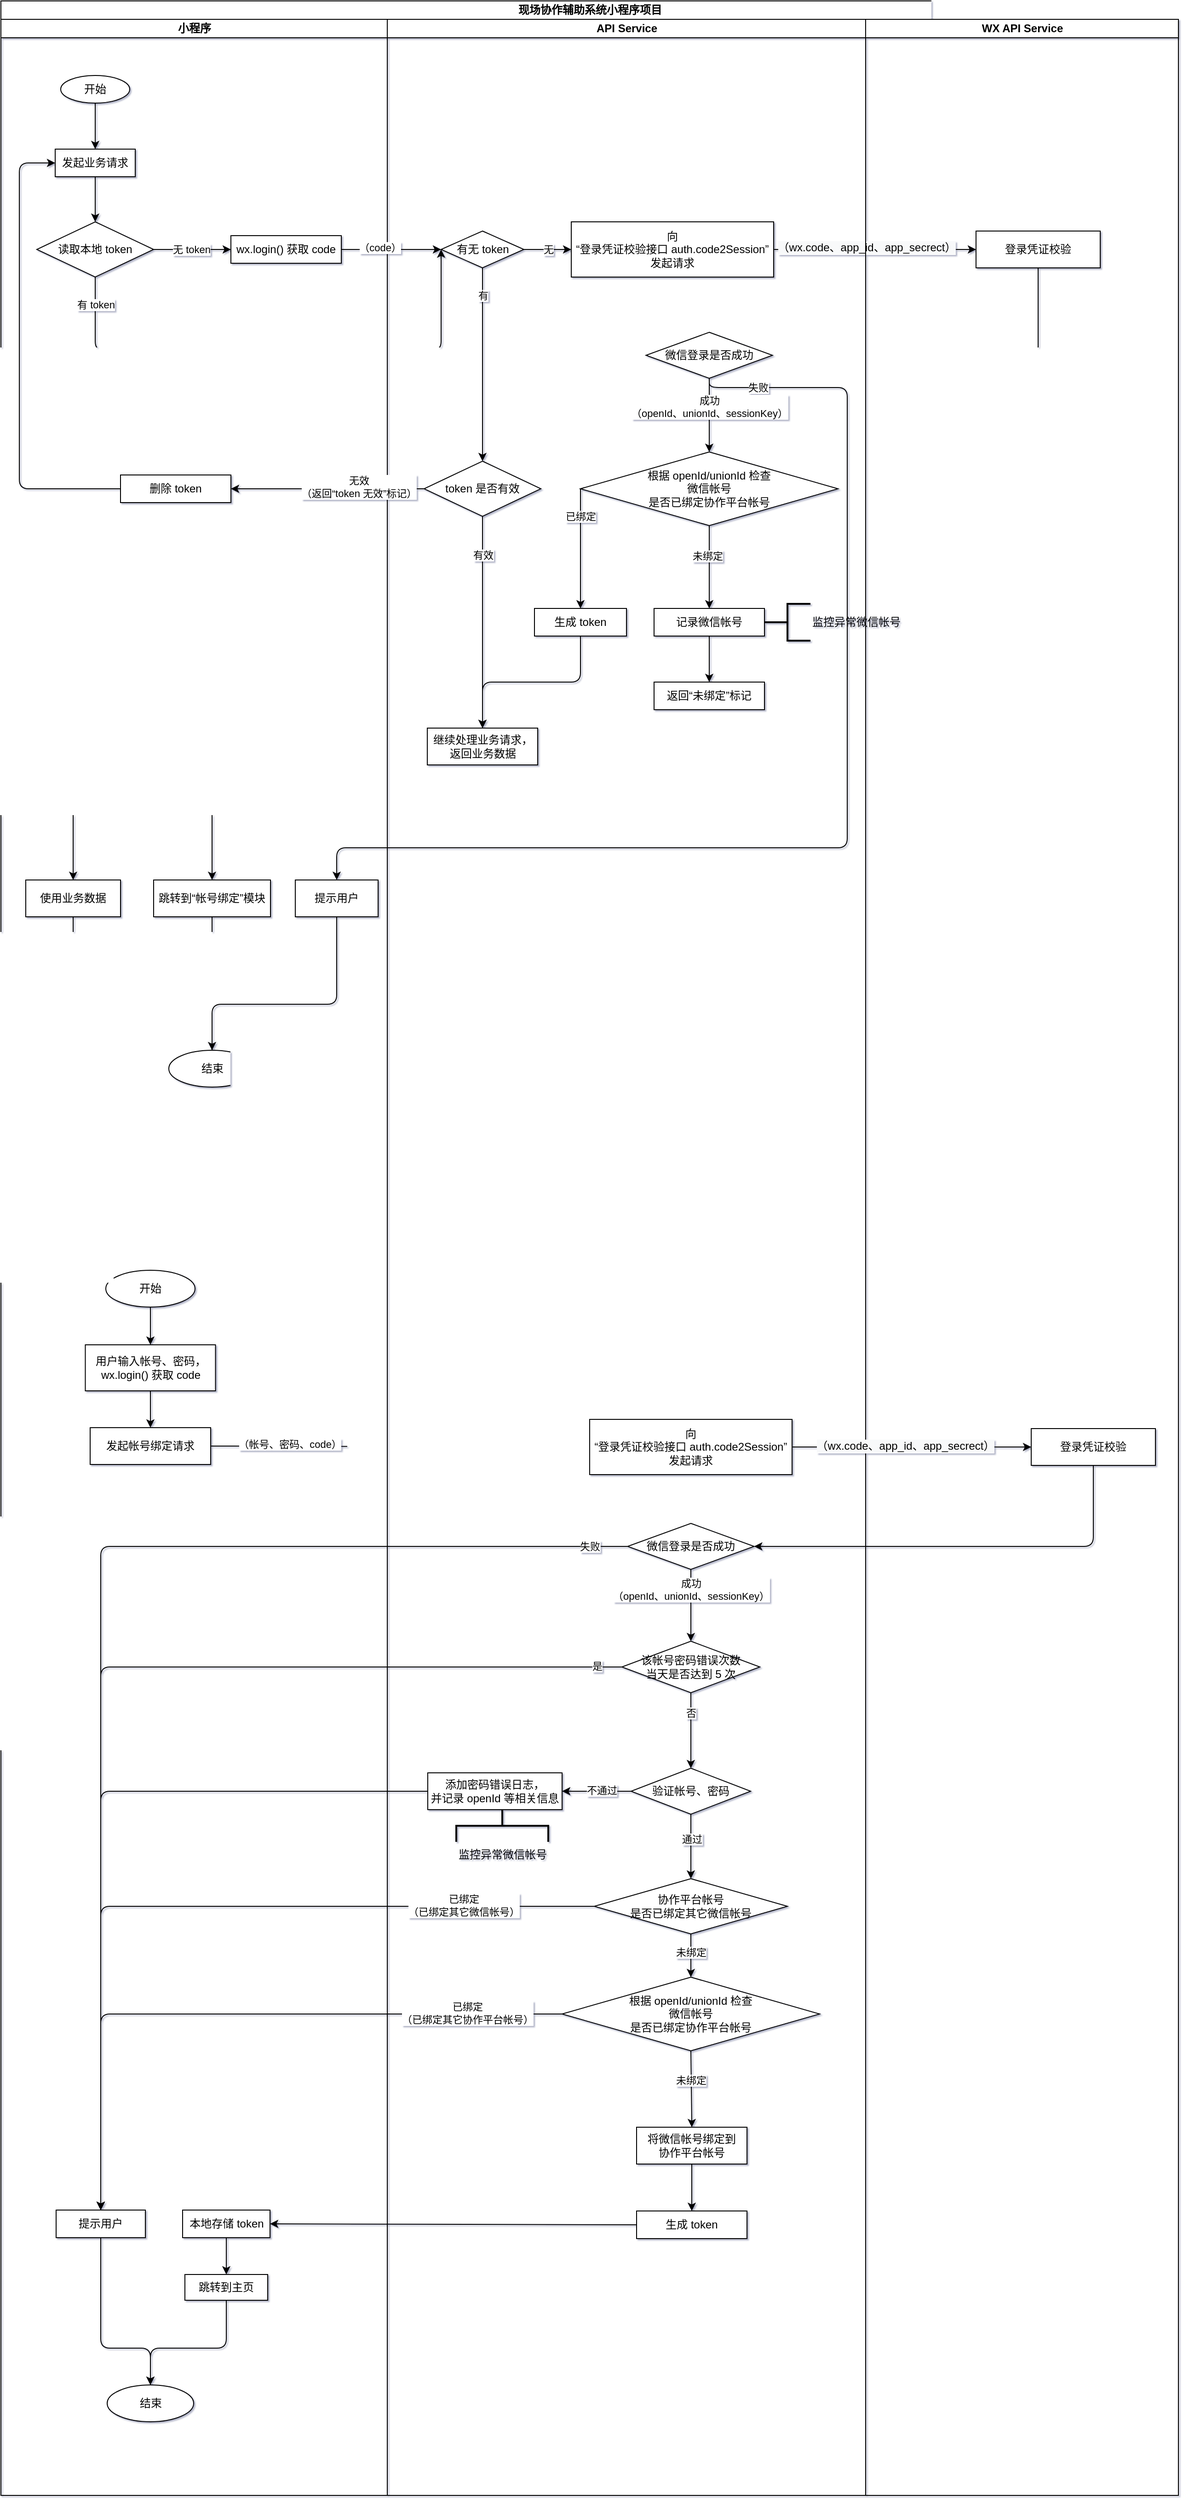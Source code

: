 <mxfile version="14.2.9" type="github">
  <diagram id="qEqpJyWe6qSXdvCc5dsq" name="Page-1">
    <mxGraphModel dx="1422" dy="4306" grid="1" gridSize="10" guides="1" tooltips="1" connect="1" arrows="1" fold="1" page="0" pageScale="1" pageWidth="827" pageHeight="1169" background="none" math="0" shadow="1">
      <root>
        <mxCell id="0" />
        <mxCell id="1" parent="0" />
        <mxCell id="2wgI4SQvjtzoddSb3Q2e-1" value="现场协作辅助系统小程序项目" style="swimlane;html=1;childLayout=stackLayout;resizeParent=1;resizeParentMax=0;startSize=20;" parent="1" vertex="1">
          <mxGeometry x="80" y="-3430" width="1280" height="2710" as="geometry">
            <mxRectangle x="70" y="40" width="60" height="20" as="alternateBounds" />
          </mxGeometry>
        </mxCell>
        <mxCell id="2wgI4SQvjtzoddSb3Q2e-2" style="edgeStyle=orthogonalEdgeStyle;orthogonalLoop=1;jettySize=auto;html=1;entryX=0;entryY=0.5;entryDx=0;entryDy=0;exitX=0.5;exitY=1;exitDx=0;exitDy=0;" parent="2wgI4SQvjtzoddSb3Q2e-1" source="2wgI4SQvjtzoddSb3Q2e-14" target="ABkDZTBkbwptnZ93a3-r-1" edge="1">
          <mxGeometry relative="1" as="geometry">
            <Array as="points">
              <mxPoint x="103" y="380" />
              <mxPoint x="479" y="380" />
            </Array>
          </mxGeometry>
        </mxCell>
        <mxCell id="2wgI4SQvjtzoddSb3Q2e-3" value="有 token" style="edgeLabel;html=1;align=center;verticalAlign=middle;resizable=0;points=[];" parent="2wgI4SQvjtzoddSb3Q2e-2" vertex="1" connectable="0">
          <mxGeometry x="-0.158" y="-2" relative="1" as="geometry">
            <mxPoint x="-158" y="-52" as="offset" />
          </mxGeometry>
        </mxCell>
        <mxCell id="2wgI4SQvjtzoddSb3Q2e-4" style="edgeStyle=orthogonalEdgeStyle;orthogonalLoop=1;jettySize=auto;html=1;exitX=1;exitY=0.5;exitDx=0;exitDy=0;entryX=0;entryY=0.5;entryDx=0;entryDy=0;" parent="2wgI4SQvjtzoddSb3Q2e-1" source="2wgI4SQvjtzoddSb3Q2e-48" target="2wgI4SQvjtzoddSb3Q2e-85" edge="1">
          <mxGeometry relative="1" as="geometry" />
        </mxCell>
        <mxCell id="2wgI4SQvjtzoddSb3Q2e-5" value="&lt;span style=&quot;font-size: 12px ; background-color: rgb(248 , 249 , 250)&quot;&gt;（wx.code、app_id、app_secrect）&lt;/span&gt;" style="edgeLabel;html=1;align=center;verticalAlign=middle;resizable=0;points=[];" parent="2wgI4SQvjtzoddSb3Q2e-4" vertex="1" connectable="0">
          <mxGeometry x="-0.256" y="-1" relative="1" as="geometry">
            <mxPoint x="19" y="-3" as="offset" />
          </mxGeometry>
        </mxCell>
        <mxCell id="2wgI4SQvjtzoddSb3Q2e-6" style="edgeStyle=orthogonalEdgeStyle;orthogonalLoop=1;jettySize=auto;html=1;exitX=0.5;exitY=1;exitDx=0;exitDy=0;entryX=1;entryY=0.5;entryDx=0;entryDy=0;" parent="2wgI4SQvjtzoddSb3Q2e-1" source="2wgI4SQvjtzoddSb3Q2e-85" target="2wgI4SQvjtzoddSb3Q2e-79" edge="1">
          <mxGeometry relative="1" as="geometry">
            <mxPoint x="580" y="530" as="targetPoint" />
          </mxGeometry>
        </mxCell>
        <mxCell id="2wgI4SQvjtzoddSb3Q2e-7" style="edgeStyle=orthogonalEdgeStyle;orthogonalLoop=1;jettySize=auto;html=1;exitX=0.5;exitY=1;exitDx=0;exitDy=0;entryX=0.5;entryY=0;entryDx=0;entryDy=0;" parent="2wgI4SQvjtzoddSb3Q2e-1" source="2wgI4SQvjtzoddSb3Q2e-54" target="2wgI4SQvjtzoddSb3Q2e-19" edge="1">
          <mxGeometry relative="1" as="geometry">
            <Array as="points">
              <mxPoint x="750" y="870" />
              <mxPoint x="210" y="870" />
            </Array>
          </mxGeometry>
        </mxCell>
        <mxCell id="2wgI4SQvjtzoddSb3Q2e-8" style="edgeStyle=orthogonalEdgeStyle;orthogonalLoop=1;jettySize=auto;html=1;exitX=0;exitY=0.5;exitDx=0;exitDy=0;entryX=0.5;entryY=0;entryDx=0;entryDy=0;" parent="2wgI4SQvjtzoddSb3Q2e-1" source="2wgI4SQvjtzoddSb3Q2e-57" target="2wgI4SQvjtzoddSb3Q2e-16" edge="1">
          <mxGeometry relative="1" as="geometry" />
        </mxCell>
        <mxCell id="2wgI4SQvjtzoddSb3Q2e-9" style="edgeStyle=orthogonalEdgeStyle;jumpStyle=arc;jumpSize=10;orthogonalLoop=1;jettySize=auto;html=1;exitX=1;exitY=0.5;exitDx=0;exitDy=0;shadow=0;endArrow=classic;endFill=1;entryX=0;entryY=0.5;entryDx=0;entryDy=0;" parent="2wgI4SQvjtzoddSb3Q2e-1" source="2wgI4SQvjtzoddSb3Q2e-24" target="2wgI4SQvjtzoddSb3Q2e-58" edge="1">
          <mxGeometry relative="1" as="geometry">
            <mxPoint x="500" y="1570" as="targetPoint" />
          </mxGeometry>
        </mxCell>
        <mxCell id="2wgI4SQvjtzoddSb3Q2e-10" value="（帐号、密码、code）" style="edgeLabel;html=1;align=center;verticalAlign=middle;resizable=0;points=[];" parent="2wgI4SQvjtzoddSb3Q2e-9" vertex="1" connectable="0">
          <mxGeometry x="-0.244" y="2" relative="1" as="geometry">
            <mxPoint x="-70" as="offset" />
          </mxGeometry>
        </mxCell>
        <mxCell id="2wgI4SQvjtzoddSb3Q2e-11" value="小程序" style="swimlane;html=1;startSize=20;" parent="2wgI4SQvjtzoddSb3Q2e-1" vertex="1">
          <mxGeometry y="20" width="420" height="2690" as="geometry" />
        </mxCell>
        <mxCell id="2wgI4SQvjtzoddSb3Q2e-12" style="edgeStyle=orthogonalEdgeStyle;orthogonalLoop=1;jettySize=auto;html=1;exitX=0.5;exitY=1;exitDx=0;exitDy=0;entryX=0.5;entryY=0;entryDx=0;entryDy=0;" parent="2wgI4SQvjtzoddSb3Q2e-11" source="2wgI4SQvjtzoddSb3Q2e-13" target="2wgI4SQvjtzoddSb3Q2e-21" edge="1">
          <mxGeometry relative="1" as="geometry" />
        </mxCell>
        <mxCell id="2wgI4SQvjtzoddSb3Q2e-13" value="开始" style="ellipse;whiteSpace=wrap;html=1;" parent="2wgI4SQvjtzoddSb3Q2e-11" vertex="1">
          <mxGeometry x="65" y="61" width="75" height="30" as="geometry" />
        </mxCell>
        <mxCell id="2wgI4SQvjtzoddSb3Q2e-14" value="读取本地&amp;nbsp;token" style="rhombus;whiteSpace=wrap;html=1;" parent="2wgI4SQvjtzoddSb3Q2e-11" vertex="1">
          <mxGeometry x="39" y="220" width="127" height="60" as="geometry" />
        </mxCell>
        <mxCell id="2wgI4SQvjtzoddSb3Q2e-15" style="edgeStyle=orthogonalEdgeStyle;jumpStyle=arc;orthogonalLoop=1;jettySize=auto;html=1;exitX=0.5;exitY=1;exitDx=0;exitDy=0;entryX=0.5;entryY=0;entryDx=0;entryDy=0;" parent="2wgI4SQvjtzoddSb3Q2e-11" source="2wgI4SQvjtzoddSb3Q2e-16" target="2wgI4SQvjtzoddSb3Q2e-17" edge="1">
          <mxGeometry relative="1" as="geometry">
            <Array as="points">
              <mxPoint x="79" y="1070" />
              <mxPoint x="230" y="1070" />
            </Array>
          </mxGeometry>
        </mxCell>
        <mxCell id="2wgI4SQvjtzoddSb3Q2e-16" value="使用业务数据" style="whiteSpace=wrap;html=1;" parent="2wgI4SQvjtzoddSb3Q2e-11" vertex="1">
          <mxGeometry x="27" y="935" width="103" height="40" as="geometry" />
        </mxCell>
        <mxCell id="2wgI4SQvjtzoddSb3Q2e-17" value="结束" style="ellipse;whiteSpace=wrap;html=1;" parent="2wgI4SQvjtzoddSb3Q2e-11" vertex="1">
          <mxGeometry x="182.5" y="1120" width="94" height="40" as="geometry" />
        </mxCell>
        <mxCell id="2wgI4SQvjtzoddSb3Q2e-18" style="edgeStyle=orthogonalEdgeStyle;jumpStyle=arc;orthogonalLoop=1;jettySize=auto;html=1;exitX=0.5;exitY=1;exitDx=0;exitDy=0;entryX=0.5;entryY=0;entryDx=0;entryDy=0;" parent="2wgI4SQvjtzoddSb3Q2e-11" source="2wgI4SQvjtzoddSb3Q2e-19" target="2wgI4SQvjtzoddSb3Q2e-17" edge="1">
          <mxGeometry relative="1" as="geometry" />
        </mxCell>
        <mxCell id="2wgI4SQvjtzoddSb3Q2e-19" value="跳转到“帐号绑定”模块" style="whiteSpace=wrap;html=1;" parent="2wgI4SQvjtzoddSb3Q2e-11" vertex="1">
          <mxGeometry x="166" y="935" width="127" height="40" as="geometry" />
        </mxCell>
        <mxCell id="2wgI4SQvjtzoddSb3Q2e-20" style="edgeStyle=orthogonalEdgeStyle;orthogonalLoop=1;jettySize=auto;html=1;exitX=0.5;exitY=1;exitDx=0;exitDy=0;entryX=0.5;entryY=0;entryDx=0;entryDy=0;" parent="2wgI4SQvjtzoddSb3Q2e-11" source="2wgI4SQvjtzoddSb3Q2e-21" target="2wgI4SQvjtzoddSb3Q2e-14" edge="1">
          <mxGeometry relative="1" as="geometry">
            <mxPoint x="102.5" y="150" as="targetPoint" />
          </mxGeometry>
        </mxCell>
        <mxCell id="2wgI4SQvjtzoddSb3Q2e-21" value="发起业务请求" style="whiteSpace=wrap;html=1;" parent="2wgI4SQvjtzoddSb3Q2e-11" vertex="1">
          <mxGeometry x="59" y="141" width="87" height="30" as="geometry" />
        </mxCell>
        <mxCell id="2wgI4SQvjtzoddSb3Q2e-22" style="edgeStyle=orthogonalEdgeStyle;jumpStyle=arc;jumpSize=10;orthogonalLoop=1;jettySize=auto;html=1;exitX=0.5;exitY=1;exitDx=0;exitDy=0;entryX=0.5;entryY=0;entryDx=0;entryDy=0;shadow=0;endArrow=classic;endFill=1;" parent="2wgI4SQvjtzoddSb3Q2e-11" source="2wgI4SQvjtzoddSb3Q2e-23" target="2wgI4SQvjtzoddSb3Q2e-26" edge="1">
          <mxGeometry relative="1" as="geometry" />
        </mxCell>
        <mxCell id="2wgI4SQvjtzoddSb3Q2e-23" value="开始" style="ellipse;whiteSpace=wrap;html=1;" parent="2wgI4SQvjtzoddSb3Q2e-11" vertex="1">
          <mxGeometry x="114" y="1359" width="97" height="40" as="geometry" />
        </mxCell>
        <mxCell id="2wgI4SQvjtzoddSb3Q2e-24" value="发起帐号绑定请求" style="whiteSpace=wrap;html=1;" parent="2wgI4SQvjtzoddSb3Q2e-11" vertex="1">
          <mxGeometry x="97" y="1530" width="131" height="40" as="geometry" />
        </mxCell>
        <mxCell id="2wgI4SQvjtzoddSb3Q2e-25" style="edgeStyle=orthogonalEdgeStyle;jumpStyle=arc;jumpSize=10;orthogonalLoop=1;jettySize=auto;html=1;exitX=0.5;exitY=1;exitDx=0;exitDy=0;entryX=0.5;entryY=0;entryDx=0;entryDy=0;shadow=0;endArrow=classic;endFill=1;" parent="2wgI4SQvjtzoddSb3Q2e-11" source="2wgI4SQvjtzoddSb3Q2e-26" target="2wgI4SQvjtzoddSb3Q2e-24" edge="1">
          <mxGeometry relative="1" as="geometry" />
        </mxCell>
        <mxCell id="2wgI4SQvjtzoddSb3Q2e-26" value="用户输入帐号、密码，&lt;br&gt;wx.login() 获取 code" style="whiteSpace=wrap;html=1;" parent="2wgI4SQvjtzoddSb3Q2e-11" vertex="1">
          <mxGeometry x="91.75" y="1440" width="141.5" height="50" as="geometry" />
        </mxCell>
        <mxCell id="2wgI4SQvjtzoddSb3Q2e-27" style="edgeStyle=orthogonalEdgeStyle;jumpStyle=arc;orthogonalLoop=1;jettySize=auto;html=1;exitX=0.5;exitY=1;exitDx=0;exitDy=0;entryX=0.5;entryY=0;entryDx=0;entryDy=0;" parent="2wgI4SQvjtzoddSb3Q2e-11" source="2wgI4SQvjtzoddSb3Q2e-28" target="2wgI4SQvjtzoddSb3Q2e-29" edge="1">
          <mxGeometry relative="1" as="geometry">
            <Array as="points">
              <mxPoint x="245" y="2530" />
              <mxPoint x="163" y="2530" />
            </Array>
          </mxGeometry>
        </mxCell>
        <mxCell id="2wgI4SQvjtzoddSb3Q2e-28" value="跳转到主页" style="whiteSpace=wrap;html=1;" parent="2wgI4SQvjtzoddSb3Q2e-11" vertex="1">
          <mxGeometry x="200" y="2450" width="90" height="28" as="geometry" />
        </mxCell>
        <mxCell id="2wgI4SQvjtzoddSb3Q2e-29" value="结束" style="ellipse;whiteSpace=wrap;html=1;" parent="2wgI4SQvjtzoddSb3Q2e-11" vertex="1">
          <mxGeometry x="115.5" y="2570" width="94" height="40" as="geometry" />
        </mxCell>
        <mxCell id="2wgI4SQvjtzoddSb3Q2e-30" style="edgeStyle=orthogonalEdgeStyle;jumpStyle=arc;jumpSize=10;orthogonalLoop=1;jettySize=auto;html=1;exitX=0.5;exitY=1;exitDx=0;exitDy=0;entryX=0.5;entryY=0;entryDx=0;entryDy=0;shadow=0;endArrow=classic;endFill=1;" parent="2wgI4SQvjtzoddSb3Q2e-11" source="2wgI4SQvjtzoddSb3Q2e-31" target="2wgI4SQvjtzoddSb3Q2e-29" edge="1">
          <mxGeometry relative="1" as="geometry">
            <Array as="points">
              <mxPoint x="109" y="2530" />
              <mxPoint x="163" y="2530" />
            </Array>
          </mxGeometry>
        </mxCell>
        <mxCell id="2wgI4SQvjtzoddSb3Q2e-31" value="提示用户" style="whiteSpace=wrap;html=1;" parent="2wgI4SQvjtzoddSb3Q2e-11" vertex="1">
          <mxGeometry x="60" y="2380" width="97" height="30" as="geometry" />
        </mxCell>
        <mxCell id="2wgI4SQvjtzoddSb3Q2e-32" value="wx.login() 获取 code" style="whiteSpace=wrap;html=1;" parent="2wgI4SQvjtzoddSb3Q2e-11" vertex="1">
          <mxGeometry x="250" y="235" width="120" height="30" as="geometry" />
        </mxCell>
        <mxCell id="2wgI4SQvjtzoddSb3Q2e-33" style="edgeStyle=orthogonalEdgeStyle;orthogonalLoop=1;jettySize=auto;html=1;entryX=0;entryY=0.5;entryDx=0;entryDy=0;exitX=1;exitY=0.5;exitDx=0;exitDy=0;" parent="2wgI4SQvjtzoddSb3Q2e-11" source="2wgI4SQvjtzoddSb3Q2e-14" target="2wgI4SQvjtzoddSb3Q2e-32" edge="1">
          <mxGeometry relative="1" as="geometry">
            <mxPoint x="166" y="215" as="targetPoint" />
            <mxPoint x="180" y="380" as="sourcePoint" />
          </mxGeometry>
        </mxCell>
        <mxCell id="2wgI4SQvjtzoddSb3Q2e-34" value="无 token&lt;br&gt;" style="edgeLabel;html=1;align=center;verticalAlign=middle;resizable=0;points=[];" parent="2wgI4SQvjtzoddSb3Q2e-33" vertex="1" connectable="0">
          <mxGeometry x="0.352" y="-2" relative="1" as="geometry">
            <mxPoint x="-16.5" y="-2" as="offset" />
          </mxGeometry>
        </mxCell>
        <mxCell id="2wgI4SQvjtzoddSb3Q2e-38" value="删除 token" style="whiteSpace=wrap;html=1;" parent="2wgI4SQvjtzoddSb3Q2e-11" vertex="1">
          <mxGeometry x="130" y="495" width="120" height="30" as="geometry" />
        </mxCell>
        <mxCell id="2wgI4SQvjtzoddSb3Q2e-39" style="edgeStyle=orthogonalEdgeStyle;jumpStyle=arc;orthogonalLoop=1;jettySize=auto;html=1;exitX=0.5;exitY=1;exitDx=0;exitDy=0;entryX=0.5;entryY=0;entryDx=0;entryDy=0;" parent="2wgI4SQvjtzoddSb3Q2e-11" source="2wgI4SQvjtzoddSb3Q2e-40" target="2wgI4SQvjtzoddSb3Q2e-17" edge="1">
          <mxGeometry relative="1" as="geometry">
            <Array as="points">
              <mxPoint x="365" y="1070" />
              <mxPoint x="230" y="1070" />
            </Array>
          </mxGeometry>
        </mxCell>
        <mxCell id="2wgI4SQvjtzoddSb3Q2e-40" value="提示用户" style="whiteSpace=wrap;html=1;" parent="2wgI4SQvjtzoddSb3Q2e-11" vertex="1">
          <mxGeometry x="320" y="935" width="90" height="40" as="geometry" />
        </mxCell>
        <mxCell id="2wgI4SQvjtzoddSb3Q2e-42" style="edgeStyle=orthogonalEdgeStyle;jumpStyle=arc;orthogonalLoop=1;jettySize=auto;html=1;exitX=0.5;exitY=1;exitDx=0;exitDy=0;entryX=0.5;entryY=0;entryDx=0;entryDy=0;" parent="2wgI4SQvjtzoddSb3Q2e-11" source="2wgI4SQvjtzoddSb3Q2e-43" target="2wgI4SQvjtzoddSb3Q2e-28" edge="1">
          <mxGeometry relative="1" as="geometry" />
        </mxCell>
        <mxCell id="2wgI4SQvjtzoddSb3Q2e-43" value="本地存储 token" style="whiteSpace=wrap;html=1;" parent="2wgI4SQvjtzoddSb3Q2e-11" vertex="1">
          <mxGeometry x="197.5" y="2380" width="95" height="30" as="geometry" />
        </mxCell>
        <mxCell id="2wgI4SQvjtzoddSb3Q2e-104" style="edgeStyle=orthogonalEdgeStyle;jumpStyle=arc;orthogonalLoop=1;jettySize=auto;html=1;exitX=0;exitY=0.5;exitDx=0;exitDy=0;entryX=0;entryY=0.5;entryDx=0;entryDy=0;" parent="2wgI4SQvjtzoddSb3Q2e-11" source="2wgI4SQvjtzoddSb3Q2e-38" target="2wgI4SQvjtzoddSb3Q2e-21" edge="1">
          <mxGeometry relative="1" as="geometry">
            <Array as="points">
              <mxPoint x="20" y="510" />
              <mxPoint x="20" y="156" />
            </Array>
            <mxPoint x="113.75" y="730" as="sourcePoint" />
          </mxGeometry>
        </mxCell>
        <mxCell id="2wgI4SQvjtzoddSb3Q2e-44" value="API Service" style="swimlane;html=1;startSize=20;" parent="2wgI4SQvjtzoddSb3Q2e-1" vertex="1">
          <mxGeometry x="420" y="20" width="520" height="2690" as="geometry" />
        </mxCell>
        <mxCell id="2wgI4SQvjtzoddSb3Q2e-45" style="edgeStyle=orthogonalEdgeStyle;jumpStyle=arc;orthogonalLoop=1;jettySize=auto;html=1;entryX=0.5;entryY=0;entryDx=0;entryDy=0;exitX=0.5;exitY=1;exitDx=0;exitDy=0;" parent="2wgI4SQvjtzoddSb3Q2e-44" source="2wgI4SQvjtzoddSb3Q2e-47" target="2wgI4SQvjtzoddSb3Q2e-57" edge="1">
          <mxGeometry relative="1" as="geometry">
            <mxPoint x="70" y="340" as="sourcePoint" />
          </mxGeometry>
        </mxCell>
        <mxCell id="2wgI4SQvjtzoddSb3Q2e-46" value="有效" style="edgeLabel;html=1;align=center;verticalAlign=middle;resizable=0;points=[];" parent="2wgI4SQvjtzoddSb3Q2e-45" vertex="1" connectable="0">
          <mxGeometry x="-0.96" y="1" relative="1" as="geometry">
            <mxPoint x="-1" y="37.65" as="offset" />
          </mxGeometry>
        </mxCell>
        <mxCell id="2wgI4SQvjtzoddSb3Q2e-47" value="token 是否有效" style="rhombus;whiteSpace=wrap;html=1;" parent="2wgI4SQvjtzoddSb3Q2e-44" vertex="1">
          <mxGeometry x="40" y="480" width="127" height="60" as="geometry" />
        </mxCell>
        <mxCell id="2wgI4SQvjtzoddSb3Q2e-48" value="向&lt;br&gt;“登录凭证校验接口 auth.code2Session”&lt;br&gt;发起请求" style="whiteSpace=wrap;html=1;" parent="2wgI4SQvjtzoddSb3Q2e-44" vertex="1">
          <mxGeometry x="200" y="220" width="220" height="60" as="geometry" />
        </mxCell>
        <mxCell id="2wgI4SQvjtzoddSb3Q2e-49" style="edgeStyle=orthogonalEdgeStyle;orthogonalLoop=1;jettySize=auto;html=1;exitX=0;exitY=0.5;exitDx=0;exitDy=0;entryX=0.5;entryY=0;entryDx=0;entryDy=0;" parent="2wgI4SQvjtzoddSb3Q2e-44" source="2wgI4SQvjtzoddSb3Q2e-53" target="2wgI4SQvjtzoddSb3Q2e-56" edge="1">
          <mxGeometry relative="1" as="geometry">
            <mxPoint x="90" y="600" as="targetPoint" />
            <Array as="points">
              <mxPoint x="210" y="620" />
              <mxPoint x="210" y="620" />
            </Array>
          </mxGeometry>
        </mxCell>
        <mxCell id="2wgI4SQvjtzoddSb3Q2e-50" value="已绑定" style="edgeLabel;html=1;align=center;verticalAlign=middle;resizable=0;points=[];" parent="2wgI4SQvjtzoddSb3Q2e-49" vertex="1" connectable="0">
          <mxGeometry x="0.173" y="-3" relative="1" as="geometry">
            <mxPoint x="3" y="-46" as="offset" />
          </mxGeometry>
        </mxCell>
        <mxCell id="2wgI4SQvjtzoddSb3Q2e-51" style="edgeStyle=orthogonalEdgeStyle;orthogonalLoop=1;jettySize=auto;html=1;exitX=0.5;exitY=1;exitDx=0;exitDy=0;entryX=0.5;entryY=0;entryDx=0;entryDy=0;" parent="2wgI4SQvjtzoddSb3Q2e-44" source="2wgI4SQvjtzoddSb3Q2e-53" target="2wgI4SQvjtzoddSb3Q2e-81" edge="1">
          <mxGeometry relative="1" as="geometry">
            <mxPoint x="350" y="640" as="targetPoint" />
          </mxGeometry>
        </mxCell>
        <mxCell id="2wgI4SQvjtzoddSb3Q2e-52" value="未绑定" style="edgeLabel;html=1;align=center;verticalAlign=middle;resizable=0;points=[];" parent="2wgI4SQvjtzoddSb3Q2e-51" vertex="1" connectable="0">
          <mxGeometry x="-0.267" y="-2" relative="1" as="geometry">
            <mxPoint as="offset" />
          </mxGeometry>
        </mxCell>
        <mxCell id="2wgI4SQvjtzoddSb3Q2e-53" value="&lt;span&gt;根据 openId/unionId 检查&lt;/span&gt;&lt;br&gt;&lt;span&gt;微信帐号&lt;/span&gt;&lt;br&gt;&lt;span&gt;是否已绑定协作平台帐号&lt;/span&gt;" style="rhombus;whiteSpace=wrap;html=1;" parent="2wgI4SQvjtzoddSb3Q2e-44" vertex="1">
          <mxGeometry x="210" y="470" width="280" height="80" as="geometry" />
        </mxCell>
        <mxCell id="2wgI4SQvjtzoddSb3Q2e-54" value="返回“未绑定”标记" style="whiteSpace=wrap;html=1;" parent="2wgI4SQvjtzoddSb3Q2e-44" vertex="1">
          <mxGeometry x="290" y="720" width="120" height="30" as="geometry" />
        </mxCell>
        <mxCell id="2wgI4SQvjtzoddSb3Q2e-55" style="edgeStyle=orthogonalEdgeStyle;orthogonalLoop=1;jettySize=auto;html=1;exitX=0.5;exitY=1;exitDx=0;exitDy=0;entryX=0.5;entryY=0;entryDx=0;entryDy=0;" parent="2wgI4SQvjtzoddSb3Q2e-44" source="2wgI4SQvjtzoddSb3Q2e-56" target="2wgI4SQvjtzoddSb3Q2e-57" edge="1">
          <mxGeometry relative="1" as="geometry" />
        </mxCell>
        <mxCell id="2wgI4SQvjtzoddSb3Q2e-56" value="生成 token" style="whiteSpace=wrap;html=1;" parent="2wgI4SQvjtzoddSb3Q2e-44" vertex="1">
          <mxGeometry x="160" y="640" width="100" height="30" as="geometry" />
        </mxCell>
        <mxCell id="2wgI4SQvjtzoddSb3Q2e-57" value="&lt;span&gt;继续处理业务请求，&lt;/span&gt;&lt;br&gt;&lt;span&gt;返回业务数据&lt;/span&gt;" style="whiteSpace=wrap;html=1;" parent="2wgI4SQvjtzoddSb3Q2e-44" vertex="1">
          <mxGeometry x="43.5" y="770" width="120" height="40" as="geometry" />
        </mxCell>
        <mxCell id="2wgI4SQvjtzoddSb3Q2e-58" value="向&lt;br&gt;“登录凭证校验接口 auth.code2Session”&lt;br&gt;发起请求" style="whiteSpace=wrap;html=1;" parent="2wgI4SQvjtzoddSb3Q2e-44" vertex="1">
          <mxGeometry x="220" y="1521" width="220" height="60" as="geometry" />
        </mxCell>
        <mxCell id="2wgI4SQvjtzoddSb3Q2e-59" style="edgeStyle=orthogonalEdgeStyle;jumpStyle=arc;jumpSize=10;orthogonalLoop=1;jettySize=auto;html=1;exitX=0.5;exitY=1;exitDx=0;exitDy=0;entryX=0.5;entryY=0;entryDx=0;entryDy=0;shadow=0;endArrow=classic;endFill=1;" parent="2wgI4SQvjtzoddSb3Q2e-44" source="2wgI4SQvjtzoddSb3Q2e-61" target="2wgI4SQvjtzoddSb3Q2e-63" edge="1">
          <mxGeometry relative="1" as="geometry" />
        </mxCell>
        <mxCell id="2wgI4SQvjtzoddSb3Q2e-60" value="未绑定" style="edgeLabel;html=1;align=center;verticalAlign=middle;resizable=0;points=[];" parent="2wgI4SQvjtzoddSb3Q2e-59" vertex="1" connectable="0">
          <mxGeometry x="-0.163" relative="1" as="geometry">
            <mxPoint y="-3" as="offset" />
          </mxGeometry>
        </mxCell>
        <mxCell id="2wgI4SQvjtzoddSb3Q2e-61" value="&lt;span&gt;根据 openId/unionId 检查&lt;/span&gt;&lt;br&gt;&lt;span&gt;微信帐号&lt;/span&gt;&lt;br&gt;&lt;span&gt;是否已绑定协作平台帐号&lt;/span&gt;" style="rhombus;whiteSpace=wrap;html=1;" parent="2wgI4SQvjtzoddSb3Q2e-44" vertex="1">
          <mxGeometry x="190" y="2127" width="280" height="80" as="geometry" />
        </mxCell>
        <mxCell id="2wgI4SQvjtzoddSb3Q2e-62" style="edgeStyle=orthogonalEdgeStyle;jumpStyle=arc;jumpSize=10;orthogonalLoop=1;jettySize=auto;html=1;exitX=0.5;exitY=1;exitDx=0;exitDy=0;entryX=0.5;entryY=0;entryDx=0;entryDy=0;shadow=0;endArrow=classic;endFill=1;" parent="2wgI4SQvjtzoddSb3Q2e-44" source="2wgI4SQvjtzoddSb3Q2e-63" target="2wgI4SQvjtzoddSb3Q2e-64" edge="1">
          <mxGeometry relative="1" as="geometry">
            <Array as="points">
              <mxPoint x="331" y="2330" />
              <mxPoint x="331" y="2330" />
            </Array>
          </mxGeometry>
        </mxCell>
        <mxCell id="2wgI4SQvjtzoddSb3Q2e-63" value="将微信帐号绑定到&lt;br&gt;协作平台帐号" style="whiteSpace=wrap;html=1;" parent="2wgI4SQvjtzoddSb3Q2e-44" vertex="1">
          <mxGeometry x="271" y="2290" width="120" height="40" as="geometry" />
        </mxCell>
        <mxCell id="2wgI4SQvjtzoddSb3Q2e-64" value="生成 token" style="whiteSpace=wrap;html=1;" parent="2wgI4SQvjtzoddSb3Q2e-44" vertex="1">
          <mxGeometry x="271" y="2381" width="120" height="30" as="geometry" />
        </mxCell>
        <mxCell id="2wgI4SQvjtzoddSb3Q2e-65" style="edgeStyle=orthogonalEdgeStyle;jumpStyle=arc;jumpSize=10;orthogonalLoop=1;jettySize=auto;html=1;exitX=0.5;exitY=1;exitDx=0;exitDy=0;shadow=0;endArrow=classic;endFill=1;" parent="2wgI4SQvjtzoddSb3Q2e-44" source="2wgI4SQvjtzoddSb3Q2e-71" target="2wgI4SQvjtzoddSb3Q2e-73" edge="1">
          <mxGeometry relative="1" as="geometry">
            <mxPoint x="330" y="1956" as="sourcePoint" />
          </mxGeometry>
        </mxCell>
        <mxCell id="2wgI4SQvjtzoddSb3Q2e-66" value="通过" style="edgeLabel;html=1;align=center;verticalAlign=middle;resizable=0;points=[];" parent="2wgI4SQvjtzoddSb3Q2e-65" vertex="1" connectable="0">
          <mxGeometry x="-0.222" y="1" relative="1" as="geometry">
            <mxPoint as="offset" />
          </mxGeometry>
        </mxCell>
        <mxCell id="2wgI4SQvjtzoddSb3Q2e-67" value="否" style="edgeStyle=orthogonalEdgeStyle;orthogonalLoop=1;jettySize=auto;html=1;exitX=0.5;exitY=1;exitDx=0;exitDy=0;entryX=0.5;entryY=0;entryDx=0;entryDy=0;" parent="2wgI4SQvjtzoddSb3Q2e-44" source="2wgI4SQvjtzoddSb3Q2e-68" target="2wgI4SQvjtzoddSb3Q2e-71" edge="1">
          <mxGeometry x="-0.463" relative="1" as="geometry">
            <mxPoint x="330" y="1818" as="sourcePoint" />
            <mxPoint x="330" y="1900" as="targetPoint" />
            <mxPoint as="offset" />
          </mxGeometry>
        </mxCell>
        <mxCell id="2wgI4SQvjtzoddSb3Q2e-68" value="该帐号密码错误次数&lt;br&gt;当天是否达到 5 次" style="rhombus;whiteSpace=wrap;html=1;" parent="2wgI4SQvjtzoddSb3Q2e-44" vertex="1">
          <mxGeometry x="255" y="1762" width="150" height="56" as="geometry" />
        </mxCell>
        <mxCell id="2wgI4SQvjtzoddSb3Q2e-69" style="edgeStyle=orthogonalEdgeStyle;jumpStyle=arc;orthogonalLoop=1;jettySize=auto;html=1;exitX=0;exitY=0.5;exitDx=0;exitDy=0;entryX=1;entryY=0.5;entryDx=0;entryDy=0;" parent="2wgI4SQvjtzoddSb3Q2e-44" source="2wgI4SQvjtzoddSb3Q2e-71" target="PpZlCCzMiIhiF1iXMbMz-3" edge="1">
          <mxGeometry relative="1" as="geometry">
            <mxPoint x="200" y="1925" as="targetPoint" />
          </mxGeometry>
        </mxCell>
        <mxCell id="2wgI4SQvjtzoddSb3Q2e-70" value="不通过" style="edgeLabel;html=1;align=center;verticalAlign=middle;resizable=0;points=[];" parent="2wgI4SQvjtzoddSb3Q2e-69" vertex="1" connectable="0">
          <mxGeometry x="-0.2" y="1" relative="1" as="geometry">
            <mxPoint x="-2" y="-2" as="offset" />
          </mxGeometry>
        </mxCell>
        <mxCell id="2wgI4SQvjtzoddSb3Q2e-71" value="验证帐号、密码" style="rhombus;whiteSpace=wrap;html=1;" parent="2wgI4SQvjtzoddSb3Q2e-44" vertex="1">
          <mxGeometry x="265" y="1900" width="130" height="50" as="geometry" />
        </mxCell>
        <mxCell id="PpZlCCzMiIhiF1iXMbMz-2" value="&lt;font face=&quot;helvetica&quot;&gt;未绑定&lt;br&gt;&lt;/font&gt;" style="edgeStyle=orthogonalEdgeStyle;rounded=1;orthogonalLoop=1;jettySize=auto;html=1;exitX=0.5;exitY=1;exitDx=0;exitDy=0;entryX=0.5;entryY=0;entryDx=0;entryDy=0;" parent="2wgI4SQvjtzoddSb3Q2e-44" source="2wgI4SQvjtzoddSb3Q2e-73" target="2wgI4SQvjtzoddSb3Q2e-61" edge="1">
          <mxGeometry x="-0.149" relative="1" as="geometry">
            <mxPoint as="offset" />
          </mxGeometry>
        </mxCell>
        <mxCell id="2wgI4SQvjtzoddSb3Q2e-73" value="&lt;span&gt;协作平台帐号&lt;br&gt;是否已绑定其它微信帐号&lt;/span&gt;" style="rhombus;whiteSpace=wrap;html=1;" parent="2wgI4SQvjtzoddSb3Q2e-44" vertex="1">
          <mxGeometry x="225" y="2020" width="210" height="60" as="geometry" />
        </mxCell>
        <mxCell id="2wgI4SQvjtzoddSb3Q2e-74" style="edgeStyle=orthogonalEdgeStyle;orthogonalLoop=1;jettySize=auto;html=1;exitX=0.5;exitY=1;exitDx=0;exitDy=0;entryX=0.5;entryY=0;entryDx=0;entryDy=0;" parent="2wgI4SQvjtzoddSb3Q2e-44" source="2wgI4SQvjtzoddSb3Q2e-76" target="2wgI4SQvjtzoddSb3Q2e-68" edge="1">
          <mxGeometry relative="1" as="geometry">
            <mxPoint x="350" y="1744" as="targetPoint" />
          </mxGeometry>
        </mxCell>
        <mxCell id="2wgI4SQvjtzoddSb3Q2e-75" value="成功&lt;br&gt;（openId、unionId、sessionKey）" style="edgeLabel;html=1;align=center;verticalAlign=middle;resizable=0;points=[];" parent="2wgI4SQvjtzoddSb3Q2e-74" vertex="1" connectable="0">
          <mxGeometry x="-0.433" relative="1" as="geometry">
            <mxPoint as="offset" />
          </mxGeometry>
        </mxCell>
        <mxCell id="2wgI4SQvjtzoddSb3Q2e-76" value="微信登录是否成功" style="rhombus;whiteSpace=wrap;html=1;" parent="2wgI4SQvjtzoddSb3Q2e-44" vertex="1">
          <mxGeometry x="261.25" y="1634" width="137.5" height="50" as="geometry" />
        </mxCell>
        <mxCell id="2wgI4SQvjtzoddSb3Q2e-77" style="edgeStyle=orthogonalEdgeStyle;jumpStyle=arc;orthogonalLoop=1;jettySize=auto;html=1;exitX=0.5;exitY=1;exitDx=0;exitDy=0;entryX=0.5;entryY=0;entryDx=0;entryDy=0;" parent="2wgI4SQvjtzoddSb3Q2e-44" source="2wgI4SQvjtzoddSb3Q2e-79" target="2wgI4SQvjtzoddSb3Q2e-53" edge="1">
          <mxGeometry relative="1" as="geometry" />
        </mxCell>
        <mxCell id="2wgI4SQvjtzoddSb3Q2e-78" value="成功&lt;br&gt;（openId、unionId、sessionKey）" style="edgeLabel;html=1;align=center;verticalAlign=middle;resizable=0;points=[];" parent="2wgI4SQvjtzoddSb3Q2e-77" vertex="1" connectable="0">
          <mxGeometry x="-0.36" relative="1" as="geometry">
            <mxPoint y="5" as="offset" />
          </mxGeometry>
        </mxCell>
        <mxCell id="2wgI4SQvjtzoddSb3Q2e-79" value="微信登录是否成功" style="rhombus;whiteSpace=wrap;html=1;" parent="2wgI4SQvjtzoddSb3Q2e-44" vertex="1">
          <mxGeometry x="281.25" y="340" width="137.5" height="50" as="geometry" />
        </mxCell>
        <mxCell id="2wgI4SQvjtzoddSb3Q2e-80" style="edgeStyle=orthogonalEdgeStyle;jumpStyle=arc;orthogonalLoop=1;jettySize=auto;html=1;exitX=0.5;exitY=1;exitDx=0;exitDy=0;" parent="2wgI4SQvjtzoddSb3Q2e-44" source="2wgI4SQvjtzoddSb3Q2e-81" target="2wgI4SQvjtzoddSb3Q2e-54" edge="1">
          <mxGeometry relative="1" as="geometry" />
        </mxCell>
        <mxCell id="2wgI4SQvjtzoddSb3Q2e-81" value="记录微信帐号" style="whiteSpace=wrap;html=1;" parent="2wgI4SQvjtzoddSb3Q2e-44" vertex="1">
          <mxGeometry x="290" y="640" width="120" height="30" as="geometry" />
        </mxCell>
        <mxCell id="2wgI4SQvjtzoddSb3Q2e-82" value="监控异常微信帐号" style="strokeWidth=2;html=1;shape=mxgraph.flowchart.annotation_2;align=left;labelPosition=right;pointerEvents=1;" parent="2wgI4SQvjtzoddSb3Q2e-44" vertex="1">
          <mxGeometry x="410" y="635" width="50" height="40" as="geometry" />
        </mxCell>
        <mxCell id="PpZlCCzMiIhiF1iXMbMz-3" value="添加密码错误日志，&lt;br&gt;并记录 openId 等相关信息" style="rounded=0;whiteSpace=wrap;html=1;" parent="2wgI4SQvjtzoddSb3Q2e-44" vertex="1">
          <mxGeometry x="44" y="1905" width="146" height="40" as="geometry" />
        </mxCell>
        <mxCell id="PpZlCCzMiIhiF1iXMbMz-4" value="&lt;div style=&quot;&quot;&gt;&lt;span&gt;监控异常微信帐号&lt;/span&gt;&lt;br&gt;&lt;/div&gt;" style="strokeWidth=2;html=1;shape=mxgraph.flowchart.annotation_2;align=center;labelPosition=center;pointerEvents=1;direction=south;verticalLabelPosition=bottom;verticalAlign=top;" parent="2wgI4SQvjtzoddSb3Q2e-44" vertex="1">
          <mxGeometry x="75" y="1945" width="100" height="35" as="geometry" />
        </mxCell>
        <mxCell id="ABkDZTBkbwptnZ93a3-r-2" value="无" style="edgeStyle=orthogonalEdgeStyle;rounded=0;orthogonalLoop=1;jettySize=auto;html=1;exitX=1;exitY=0.5;exitDx=0;exitDy=0;entryX=0;entryY=0.5;entryDx=0;entryDy=0;" edge="1" parent="2wgI4SQvjtzoddSb3Q2e-44" source="ABkDZTBkbwptnZ93a3-r-1" target="2wgI4SQvjtzoddSb3Q2e-48">
          <mxGeometry relative="1" as="geometry" />
        </mxCell>
        <mxCell id="ABkDZTBkbwptnZ93a3-r-3" value="有" style="edgeStyle=orthogonalEdgeStyle;rounded=0;orthogonalLoop=1;jettySize=auto;html=1;exitX=0.5;exitY=1;exitDx=0;exitDy=0;" edge="1" parent="2wgI4SQvjtzoddSb3Q2e-44" source="ABkDZTBkbwptnZ93a3-r-1" target="2wgI4SQvjtzoddSb3Q2e-47">
          <mxGeometry x="-0.714" relative="1" as="geometry">
            <mxPoint as="offset" />
          </mxGeometry>
        </mxCell>
        <mxCell id="ABkDZTBkbwptnZ93a3-r-1" value="有无 token" style="rhombus;whiteSpace=wrap;html=1;" vertex="1" parent="2wgI4SQvjtzoddSb3Q2e-44">
          <mxGeometry x="58.5" y="230" width="90" height="40" as="geometry" />
        </mxCell>
        <mxCell id="2wgI4SQvjtzoddSb3Q2e-84" value="WX API Service" style="swimlane;html=1;startSize=20;" parent="2wgI4SQvjtzoddSb3Q2e-1" vertex="1">
          <mxGeometry x="940" y="20" width="340" height="2690" as="geometry" />
        </mxCell>
        <mxCell id="2wgI4SQvjtzoddSb3Q2e-85" value="登录凭证校验" style="whiteSpace=wrap;html=1;" parent="2wgI4SQvjtzoddSb3Q2e-84" vertex="1">
          <mxGeometry x="120" y="230" width="135" height="40" as="geometry" />
        </mxCell>
        <mxCell id="2wgI4SQvjtzoddSb3Q2e-86" value="登录凭证校验" style="whiteSpace=wrap;html=1;" parent="2wgI4SQvjtzoddSb3Q2e-84" vertex="1">
          <mxGeometry x="180" y="1531" width="135" height="40" as="geometry" />
        </mxCell>
        <mxCell id="2wgI4SQvjtzoddSb3Q2e-87" style="edgeStyle=orthogonalEdgeStyle;jumpStyle=arc;jumpSize=10;orthogonalLoop=1;jettySize=auto;html=1;exitX=1;exitY=0.5;exitDx=0;exitDy=0;entryX=0;entryY=0.5;entryDx=0;entryDy=0;shadow=0;endArrow=classic;endFill=1;" parent="2wgI4SQvjtzoddSb3Q2e-1" source="2wgI4SQvjtzoddSb3Q2e-58" target="2wgI4SQvjtzoddSb3Q2e-86" edge="1">
          <mxGeometry relative="1" as="geometry" />
        </mxCell>
        <mxCell id="2wgI4SQvjtzoddSb3Q2e-88" value="&lt;span style=&quot;font-size: 12px ; background-color: rgb(248 , 249 , 250)&quot;&gt;（wx.code、app_id、app_secrect）&lt;/span&gt;" style="edgeLabel;html=1;align=center;verticalAlign=middle;resizable=0;points=[];" parent="2wgI4SQvjtzoddSb3Q2e-87" vertex="1" connectable="0">
          <mxGeometry x="-0.288" y="1" relative="1" as="geometry">
            <mxPoint x="30" as="offset" />
          </mxGeometry>
        </mxCell>
        <mxCell id="2wgI4SQvjtzoddSb3Q2e-89" style="edgeStyle=orthogonalEdgeStyle;jumpStyle=arc;jumpSize=10;orthogonalLoop=1;jettySize=auto;html=1;exitX=0.5;exitY=1;exitDx=0;exitDy=0;shadow=0;endArrow=classic;endFill=1;entryX=1;entryY=0.5;entryDx=0;entryDy=0;" parent="2wgI4SQvjtzoddSb3Q2e-1" source="2wgI4SQvjtzoddSb3Q2e-86" target="2wgI4SQvjtzoddSb3Q2e-76" edge="1">
          <mxGeometry relative="1" as="geometry">
            <mxPoint x="900" y="1804" as="targetPoint" />
          </mxGeometry>
        </mxCell>
        <mxCell id="2wgI4SQvjtzoddSb3Q2e-90" style="edgeStyle=orthogonalEdgeStyle;jumpStyle=arc;jumpSize=10;orthogonalLoop=1;jettySize=auto;html=1;exitX=0;exitY=0.5;exitDx=0;exitDy=0;entryX=1;entryY=0.5;entryDx=0;entryDy=0;shadow=0;endArrow=classic;endFill=1;" parent="2wgI4SQvjtzoddSb3Q2e-1" source="2wgI4SQvjtzoddSb3Q2e-64" target="2wgI4SQvjtzoddSb3Q2e-43" edge="1">
          <mxGeometry relative="1" as="geometry" />
        </mxCell>
        <mxCell id="2wgI4SQvjtzoddSb3Q2e-91" style="edgeStyle=orthogonalEdgeStyle;jumpStyle=arc;jumpSize=10;orthogonalLoop=1;jettySize=auto;html=1;shadow=0;endArrow=classic;endFill=1;entryX=0.5;entryY=0;entryDx=0;entryDy=0;exitX=0;exitY=0.5;exitDx=0;exitDy=0;" parent="2wgI4SQvjtzoddSb3Q2e-1" source="PpZlCCzMiIhiF1iXMbMz-3" target="2wgI4SQvjtzoddSb3Q2e-31" edge="1">
          <mxGeometry relative="1" as="geometry">
            <mxPoint x="440" y="1945" as="sourcePoint" />
            <mxPoint x="30" y="2160" as="targetPoint" />
            <Array as="points">
              <mxPoint x="109" y="1945" />
            </Array>
          </mxGeometry>
        </mxCell>
        <mxCell id="2wgI4SQvjtzoddSb3Q2e-92" style="edgeStyle=orthogonalEdgeStyle;orthogonalLoop=1;jettySize=auto;html=1;exitX=1;exitY=0.5;exitDx=0;exitDy=0;entryX=0;entryY=0.5;entryDx=0;entryDy=0;" parent="2wgI4SQvjtzoddSb3Q2e-1" source="2wgI4SQvjtzoddSb3Q2e-32" target="ABkDZTBkbwptnZ93a3-r-1" edge="1">
          <mxGeometry relative="1" as="geometry" />
        </mxCell>
        <mxCell id="2wgI4SQvjtzoddSb3Q2e-93" value="（code）" style="edgeLabel;html=1;align=center;verticalAlign=middle;resizable=0;points=[];" parent="2wgI4SQvjtzoddSb3Q2e-92" vertex="1" connectable="0">
          <mxGeometry x="-0.236" y="2" relative="1" as="geometry">
            <mxPoint as="offset" />
          </mxGeometry>
        </mxCell>
        <mxCell id="2wgI4SQvjtzoddSb3Q2e-94" style="edgeStyle=orthogonalEdgeStyle;orthogonalLoop=1;jettySize=auto;html=1;entryX=0.5;entryY=0;entryDx=0;entryDy=0;exitX=0;exitY=0.5;exitDx=0;exitDy=0;" parent="2wgI4SQvjtzoddSb3Q2e-1" source="2wgI4SQvjtzoddSb3Q2e-68" target="2wgI4SQvjtzoddSb3Q2e-31" edge="1">
          <mxGeometry relative="1" as="geometry">
            <mxPoint x="730" y="1838" as="sourcePoint" />
          </mxGeometry>
        </mxCell>
        <mxCell id="2wgI4SQvjtzoddSb3Q2e-95" value="是" style="edgeLabel;html=1;align=center;verticalAlign=middle;resizable=0;points=[];" parent="2wgI4SQvjtzoddSb3Q2e-94" vertex="1" connectable="0">
          <mxGeometry x="-0.901" y="-1" relative="1" as="geometry">
            <mxPoint x="30" as="offset" />
          </mxGeometry>
        </mxCell>
        <mxCell id="2wgI4SQvjtzoddSb3Q2e-96" style="edgeStyle=orthogonalEdgeStyle;orthogonalLoop=1;jettySize=auto;html=1;exitX=0;exitY=0.5;exitDx=0;exitDy=0;entryX=0.5;entryY=0;entryDx=0;entryDy=0;" parent="2wgI4SQvjtzoddSb3Q2e-1" source="2wgI4SQvjtzoddSb3Q2e-73" target="2wgI4SQvjtzoddSb3Q2e-31" edge="1">
          <mxGeometry relative="1" as="geometry" />
        </mxCell>
        <mxCell id="2wgI4SQvjtzoddSb3Q2e-97" value="已绑定&lt;br&gt;（已绑定其它微信帐号）" style="edgeLabel;html=1;align=center;verticalAlign=middle;resizable=0;points=[];" parent="2wgI4SQvjtzoddSb3Q2e-96" vertex="1" connectable="0">
          <mxGeometry x="-0.936" y="1" relative="1" as="geometry">
            <mxPoint x="-115" y="-2" as="offset" />
          </mxGeometry>
        </mxCell>
        <mxCell id="2wgI4SQvjtzoddSb3Q2e-98" value="" style="edgeStyle=orthogonalEdgeStyle;jumpStyle=arc;jumpSize=10;orthogonalLoop=1;jettySize=auto;html=1;exitX=0;exitY=0.5;exitDx=0;exitDy=0;shadow=0;endArrow=classic;endFill=1;entryX=0.5;entryY=0;entryDx=0;entryDy=0;" parent="2wgI4SQvjtzoddSb3Q2e-1" source="2wgI4SQvjtzoddSb3Q2e-61" target="2wgI4SQvjtzoddSb3Q2e-31" edge="1">
          <mxGeometry relative="1" as="geometry">
            <mxPoint x="411" y="2297" as="targetPoint" />
            <Array as="points">
              <mxPoint x="109" y="2187" />
            </Array>
          </mxGeometry>
        </mxCell>
        <mxCell id="PpZlCCzMiIhiF1iXMbMz-1" value="已绑定&lt;br&gt;（已绑定其它协作平台帐号）" style="edgeLabel;html=1;align=center;verticalAlign=middle;resizable=0;points=[];" parent="2wgI4SQvjtzoddSb3Q2e-98" vertex="1" connectable="0">
          <mxGeometry x="-0.72" y="-1" relative="1" as="geometry">
            <mxPoint x="-3" as="offset" />
          </mxGeometry>
        </mxCell>
        <mxCell id="2wgI4SQvjtzoddSb3Q2e-100" value="失败" style="edgeStyle=orthogonalEdgeStyle;orthogonalLoop=1;jettySize=auto;html=1;entryX=0.5;entryY=0;entryDx=0;entryDy=0;rounded=1;exitX=0;exitY=0.5;exitDx=0;exitDy=0;" parent="2wgI4SQvjtzoddSb3Q2e-1" source="2wgI4SQvjtzoddSb3Q2e-76" target="2wgI4SQvjtzoddSb3Q2e-31" edge="1">
          <mxGeometry x="-0.936" relative="1" as="geometry">
            <mxPoint x="590" y="1680" as="sourcePoint" />
            <mxPoint as="offset" />
          </mxGeometry>
        </mxCell>
        <mxCell id="2wgI4SQvjtzoddSb3Q2e-102" style="edgeStyle=orthogonalEdgeStyle;jumpStyle=arc;orthogonalLoop=1;jettySize=auto;html=1;exitX=0;exitY=0.5;exitDx=0;exitDy=0;entryX=1;entryY=0.5;entryDx=0;entryDy=0;" parent="2wgI4SQvjtzoddSb3Q2e-1" source="2wgI4SQvjtzoddSb3Q2e-47" target="2wgI4SQvjtzoddSb3Q2e-38" edge="1">
          <mxGeometry relative="1" as="geometry" />
        </mxCell>
        <mxCell id="2wgI4SQvjtzoddSb3Q2e-103" value="无效&lt;br&gt;（返回“token 无效”标记）" style="edgeLabel;html=1;align=center;verticalAlign=middle;resizable=0;points=[];" parent="2wgI4SQvjtzoddSb3Q2e-102" vertex="1" connectable="0">
          <mxGeometry x="-0.798" y="-2" relative="1" as="geometry">
            <mxPoint x="-50" as="offset" />
          </mxGeometry>
        </mxCell>
        <mxCell id="2wgI4SQvjtzoddSb3Q2e-106" style="edgeStyle=orthogonalEdgeStyle;jumpStyle=arc;orthogonalLoop=1;jettySize=auto;html=1;exitX=0.5;exitY=1;exitDx=0;exitDy=0;entryX=0.5;entryY=0;entryDx=0;entryDy=0;" parent="2wgI4SQvjtzoddSb3Q2e-1" source="2wgI4SQvjtzoddSb3Q2e-79" target="2wgI4SQvjtzoddSb3Q2e-40" edge="1">
          <mxGeometry relative="1" as="geometry">
            <Array as="points">
              <mxPoint x="770" y="420" />
              <mxPoint x="920" y="420" />
              <mxPoint x="920" y="920" />
              <mxPoint x="365" y="920" />
            </Array>
          </mxGeometry>
        </mxCell>
        <mxCell id="2wgI4SQvjtzoddSb3Q2e-107" value="失败" style="edgeLabel;html=1;align=center;verticalAlign=middle;resizable=0;points=[];" parent="2wgI4SQvjtzoddSb3Q2e-106" vertex="1" connectable="0">
          <mxGeometry x="-0.899" relative="1" as="geometry">
            <mxPoint as="offset" />
          </mxGeometry>
        </mxCell>
      </root>
    </mxGraphModel>
  </diagram>
</mxfile>
